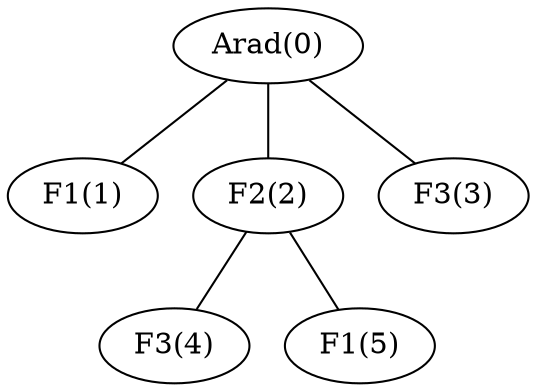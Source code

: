 graph {
   "Arad(0)"--"F1(1)"
   "Arad(0)"--"F2(2)"
   "Arad(0)"--"F3(3)"
   "F2(2)"--"F3(4)"
   "F2(2)"--"F1(5)"
}